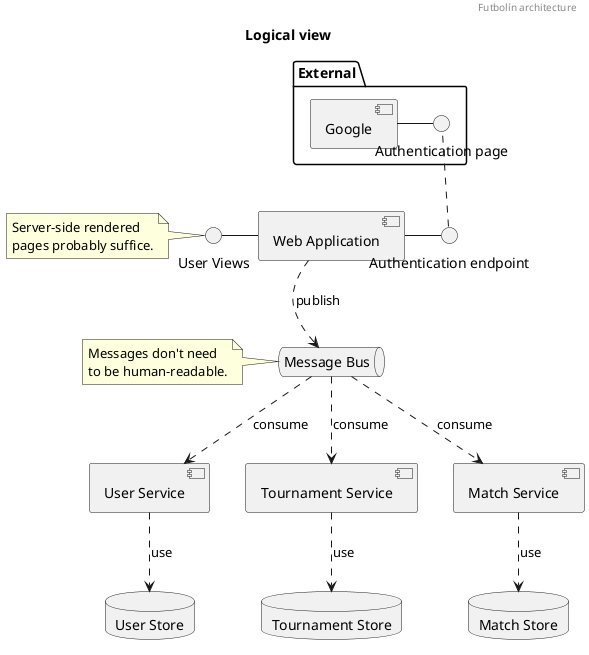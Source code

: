 @startuml

header Futbolín architecture

title Logical view

package "External" {
    component [Google] as google
    () "Authentication page" as authp
    authp - google
}

component [Web Application] as webapp
() "Authentication endpoint" as authep
() "User Views" as views
note left of views
Server-side rendered
pages probably suffice.
end note
views - webapp
webapp - authep

authep .. authp

queue "Message Bus" as bus

webapp ..> bus : publish

note left of bus
Messages don't need
to be human-readable.
end note

component [User Service] as usersrv
component [Tournament Service] as tournamentsrv
component [Match Service] as matchsrv

database "User Store" as userdb
database "Tournament Store" as tournamentdb
database "Match Store" as matchdb

bus ..> usersrv : consume
usersrv ..> userdb : use
bus ..> matchsrv : consume
matchsrv ..> matchdb : use
bus ..> tournamentsrv : consume
tournamentsrv ..> tournamentdb : use

' Alignment of pieces on this diagram
google .[hidden]. webapp
webapp .[hidden]. bus

@enduml